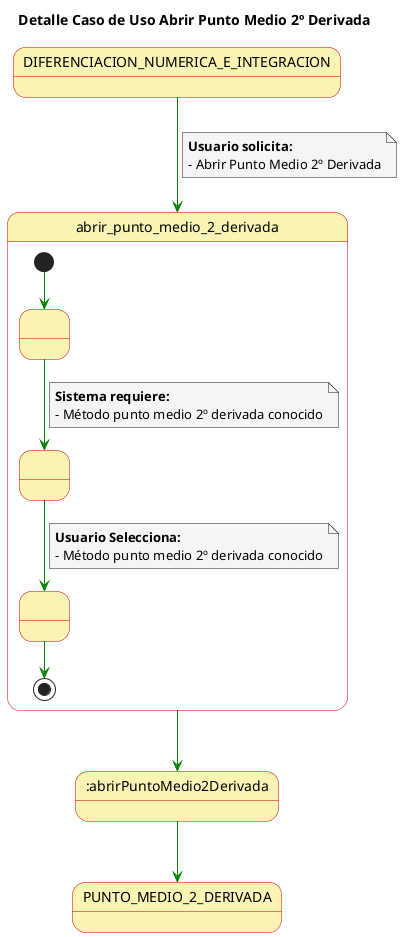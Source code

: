 @startuml

skinparam state {
  BackgroundColor #faf4b4
  BorderColor #c90000
}

skinparam note {
  BackgroundColor #f5f5f5
}

skinparam linetype polyline

title Detalle Caso de Uso Abrir Punto Medio 2º Derivada


DIFERENCIACION_NUMERICA_E_INTEGRACION-[#green]-> abrir_punto_medio_2_derivada
note on link
  **Usuario solicita:**
  - Abrir Punto Medio 2º Derivada
end note

state abrir_punto_medio_2_derivada{
  state 1 as " "
  state 2 as " "
  state 3 as " "
  
  [*] -[#green]-> 1
  1 -[#green]-> 2
  note on link
      **Sistema requiere:**
      - Método punto medio 2º derivada conocido
  end note
  2 -[#green]-> 3
  note on link
    **Usuario Selecciona:**
    - Método punto medio 2º derivada conocido
  end note
 
  3 -[#green]-> [*]
}

abrir_punto_medio_2_derivada-[#green]-> :abrirPuntoMedio2Derivada

:abrirPuntoMedio2Derivada-[#green]-> PUNTO_MEDIO_2_DERIVADA

@enduml